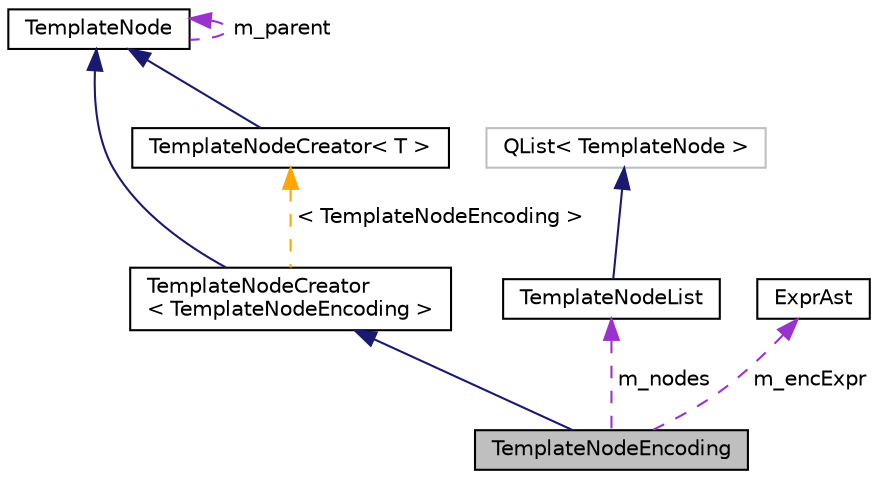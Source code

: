 digraph "TemplateNodeEncoding"
{
 // INTERACTIVE_SVG=YES
  edge [fontname="Helvetica",fontsize="10",labelfontname="Helvetica",labelfontsize="10"];
  node [fontname="Helvetica",fontsize="10",shape=record];
  Node4 [label="TemplateNodeEncoding",height=0.2,width=0.4,color="black", fillcolor="grey75", style="filled", fontcolor="black"];
  Node5 -> Node4 [dir="back",color="midnightblue",fontsize="10",style="solid",fontname="Helvetica"];
  Node5 [label="TemplateNodeCreator\l\< TemplateNodeEncoding \>",height=0.2,width=0.4,color="black", fillcolor="white", style="filled",URL="$d8/d78/class_template_node_creator.html"];
  Node6 -> Node5 [dir="back",color="midnightblue",fontsize="10",style="solid",fontname="Helvetica"];
  Node6 [label="TemplateNode",height=0.2,width=0.4,color="black", fillcolor="white", style="filled",URL="$d6/d53/class_template_node.html",tooltip="Base class of all nodes in a template&#39;s AST. "];
  Node6 -> Node6 [dir="back",color="darkorchid3",fontsize="10",style="dashed",label=" m_parent" ,fontname="Helvetica"];
  Node7 -> Node5 [dir="back",color="orange",fontsize="10",style="dashed",label=" \< TemplateNodeEncoding \>" ,fontname="Helvetica"];
  Node7 [label="TemplateNodeCreator\< T \>",height=0.2,width=0.4,color="black", fillcolor="white", style="filled",URL="$d8/d78/class_template_node_creator.html",tooltip="Helper class for creating template AST tag nodes and returning the template for a given node..."];
  Node6 -> Node7 [dir="back",color="midnightblue",fontsize="10",style="solid",fontname="Helvetica"];
  Node8 -> Node4 [dir="back",color="darkorchid3",fontsize="10",style="dashed",label=" m_nodes" ,fontname="Helvetica"];
  Node8 [label="TemplateNodeList",height=0.2,width=0.4,color="black", fillcolor="white", style="filled",URL="$df/daf/class_template_node_list.html",tooltip="Class representing a list of AST nodes in a template. "];
  Node9 -> Node8 [dir="back",color="midnightblue",fontsize="10",style="solid",fontname="Helvetica"];
  Node9 [label="QList\< TemplateNode \>",height=0.2,width=0.4,color="grey75", fillcolor="white", style="filled"];
  Node10 -> Node4 [dir="back",color="darkorchid3",fontsize="10",style="dashed",label=" m_encExpr" ,fontname="Helvetica"];
  Node10 [label="ExprAst",height=0.2,width=0.4,color="black", fillcolor="white", style="filled",URL="$dc/dfa/class_expr_ast.html",tooltip="Base class for all nodes in the abstract syntax tree of an expression. "];
}

